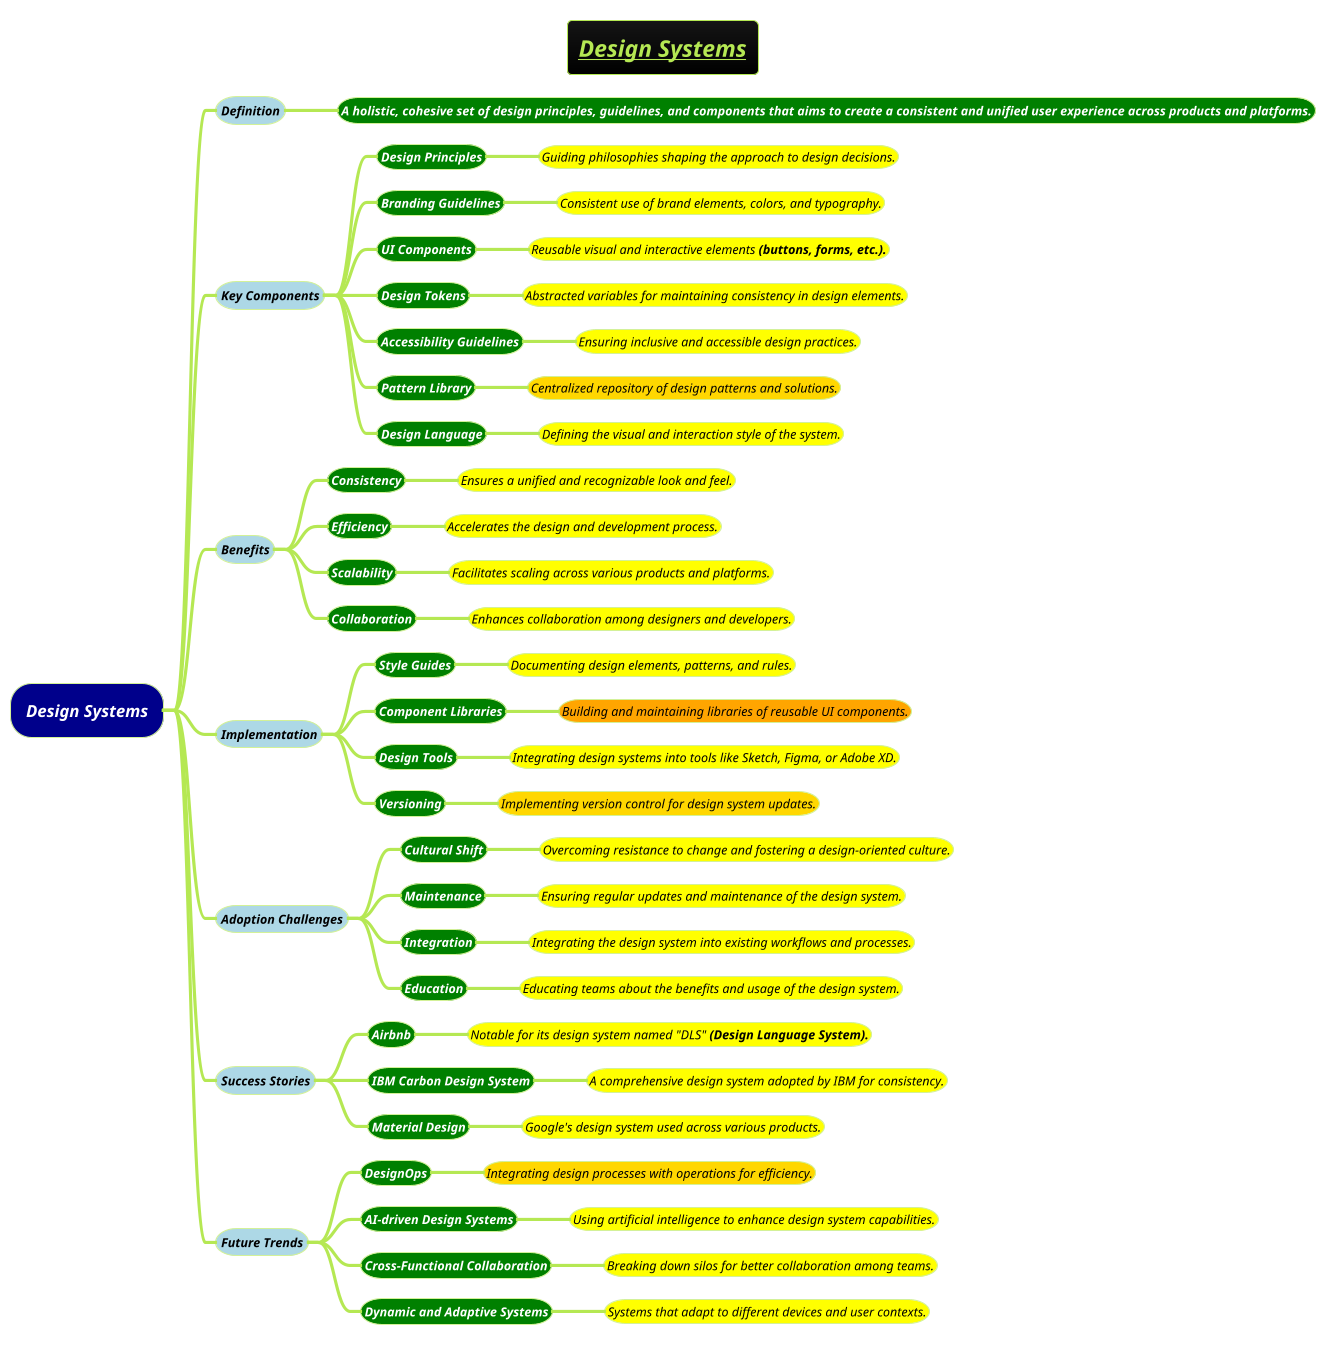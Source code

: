@startmindmap
title =<i><b><u><size:18>Design Systems
!theme hacker

*[#darkblue] <i><color #white>Design Systems
**[#lightblue] <i><color #black><size:12>Definition
***[#green] <b><i><color #white><size:12>A holistic, cohesive set of design principles, guidelines, and components that aims to create a consistent and unified user experience across products and platforms.
**[#lightblue] <i><color #black><size:12>Key Components
***[#green] <b><i><color #white><size:12>Design Principles
****[#yellow] <i><color #black><size:12>Guiding philosophies shaping the approach to design decisions.
***[#green] <b><i><color #white><size:12>Branding Guidelines
****[#yellow] <i><color #black><size:12>Consistent use of brand elements, colors, and typography.
***[#green] <b><i><color #white><size:12>UI Components
****[#yellow] <i><color #black><size:12>Reusable visual and interactive elements <b>(buttons, forms, etc.).
***[#green] <b><i><color #white><size:12>Design Tokens
****[#yellow] <i><color #black><size:12>Abstracted variables for maintaining consistency in design elements.
***[#green] <b><i><color #white><size:12>Accessibility Guidelines
****[#yellow] <i><color #black><size:12>Ensuring inclusive and accessible design practices.
***[#green] <b><i><color #white><size:12>Pattern Library
****[#gold] <i><color #black><size:12>Centralized repository of design patterns and solutions.
***[#green] <b><i><color #white><size:12>Design Language
****[#yellow] <i><color #black><size:12>Defining the visual and interaction style of the system.
**[#lightblue] <i><color #black><size:12>Benefits
***[#green] <b><i><color #white><size:12>Consistency
****[#yellow] <i><color #black><size:12>Ensures a unified and recognizable look and feel.
***[#green] <b><i><color #white><size:12>Efficiency
****[#yellow] <i><color #black><size:12>Accelerates the design and development process.
***[#green] <b><i><color #white><size:12>Scalability
****[#yellow] <i><color #black><size:12>Facilitates scaling across various products and platforms.
***[#green] <b><i><color #white><size:12>Collaboration
****[#yellow] <i><color #black><size:12>Enhances collaboration among designers and developers.
**[#lightblue] <i><color #black><size:12>Implementation
***[#green] <b><i><color #white><size:12>Style Guides
****[#yellow] <i><color #black><size:12>Documenting design elements, patterns, and rules.
***[#green] <b><i><color #white><size:12>Component Libraries
****[#orange] <i><color #black><size:12>Building and maintaining libraries of reusable UI components.
***[#green] <b><i><color #white><size:12>Design Tools
****[#yellow] <i><color #black><size:12>Integrating design systems into tools like Sketch, Figma, or Adobe XD.
***[#green] <b><i><color #white><size:12>Versioning
****[#gold] <i><color #black><size:12>Implementing version control for design system updates.
**[#lightblue] <i><color #black><size:12>Adoption Challenges
***[#green] <b><i><color #white><size:12>Cultural Shift
****[#yellow] <i><color #black><size:12>Overcoming resistance to change and fostering a design-oriented culture.
***[#green] <b><i><color #white><size:12>Maintenance
****[#yellow] <i><color #black><size:12>Ensuring regular updates and maintenance of the design system.
***[#green] <b><i><color #white><size:12>Integration
****[#yellow] <i><color #black><size:12>Integrating the design system into existing workflows and processes.
***[#green] <b><i><color #white><size:12>Education
****[#yellow] <i><color #black><size:12>Educating teams about the benefits and usage of the design system.
**[#lightblue] <i><color #black><size:12>Success Stories
***[#green] <b><i><color #white><size:12>Airbnb
****[#yellow] <i><color #black><size:12>Notable for its design system named "DLS" <b>(Design Language System).
***[#green] <b><i><color #white><size:12>IBM Carbon Design System
****[#yellow] <i><color #black><size:12>A comprehensive design system adopted by IBM for consistency.
***[#green] <b><i><color #white><size:12>Material Design
****[#yellow] <i><color #black><size:12>Google's design system used across various products.
**[#lightblue] <i><color #black><size:12>Future Trends
***[#green] <b><i><color #white><size:12>DesignOps
****[#gold] <i><color #black><size:12>Integrating design processes with operations for efficiency.
***[#green] <b><i><color #white><size:12>AI-driven Design Systems
****[#yellow] <i><color #black><size:12>Using artificial intelligence to enhance design system capabilities.
***[#green] <b><i><color #white><size:12>Cross-Functional Collaboration
****[#yellow] <i><color #black><size:12>Breaking down silos for better collaboration among teams.
***[#green] <b><i><color #white><size:12>Dynamic and Adaptive Systems
****[#yellow] <i><color #black><size:12>Systems that adapt to different devices and user contexts.

@endmindmap
